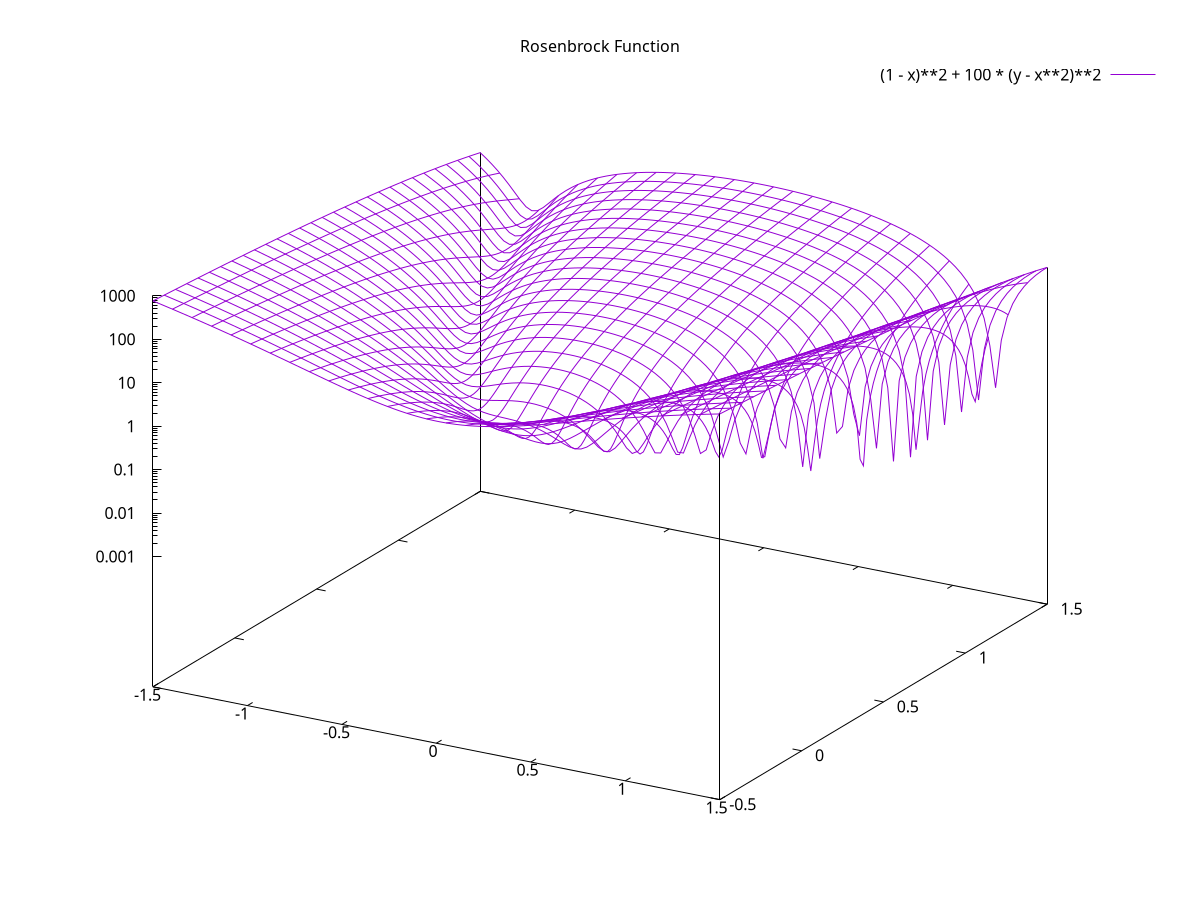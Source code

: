 set title "Rosenbrock Function"

set xrange [-1.5:1.5]
set yrange [-0.5:1.5]

set samples 100
set isosamples 30

set logscale z

set cntrparam levels 5
set cntrparam linear

#set border 15

splot (1 - x)**2 + 100 * (y - x**2)**2
